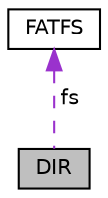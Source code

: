 digraph "DIR"
{
  edge [fontname="Helvetica",fontsize="10",labelfontname="Helvetica",labelfontsize="10"];
  node [fontname="Helvetica",fontsize="10",shape=record];
  Node1 [label="DIR",height=0.2,width=0.4,color="black", fillcolor="grey75", style="filled", fontcolor="black"];
  Node2 -> Node1 [dir="back",color="darkorchid3",fontsize="10",style="dashed",label=" fs" ,fontname="Helvetica"];
  Node2 [label="FATFS",height=0.2,width=0.4,color="black", fillcolor="white", style="filled",URL="$struct_f_a_t_f_s.html"];
}
